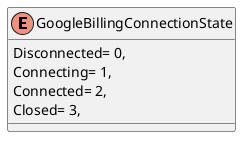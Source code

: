 @startuml
enum GoogleBillingConnectionState {
    Disconnected= 0,
    Connecting= 1,
    Connected= 2,
    Closed= 3,
}
@enduml
